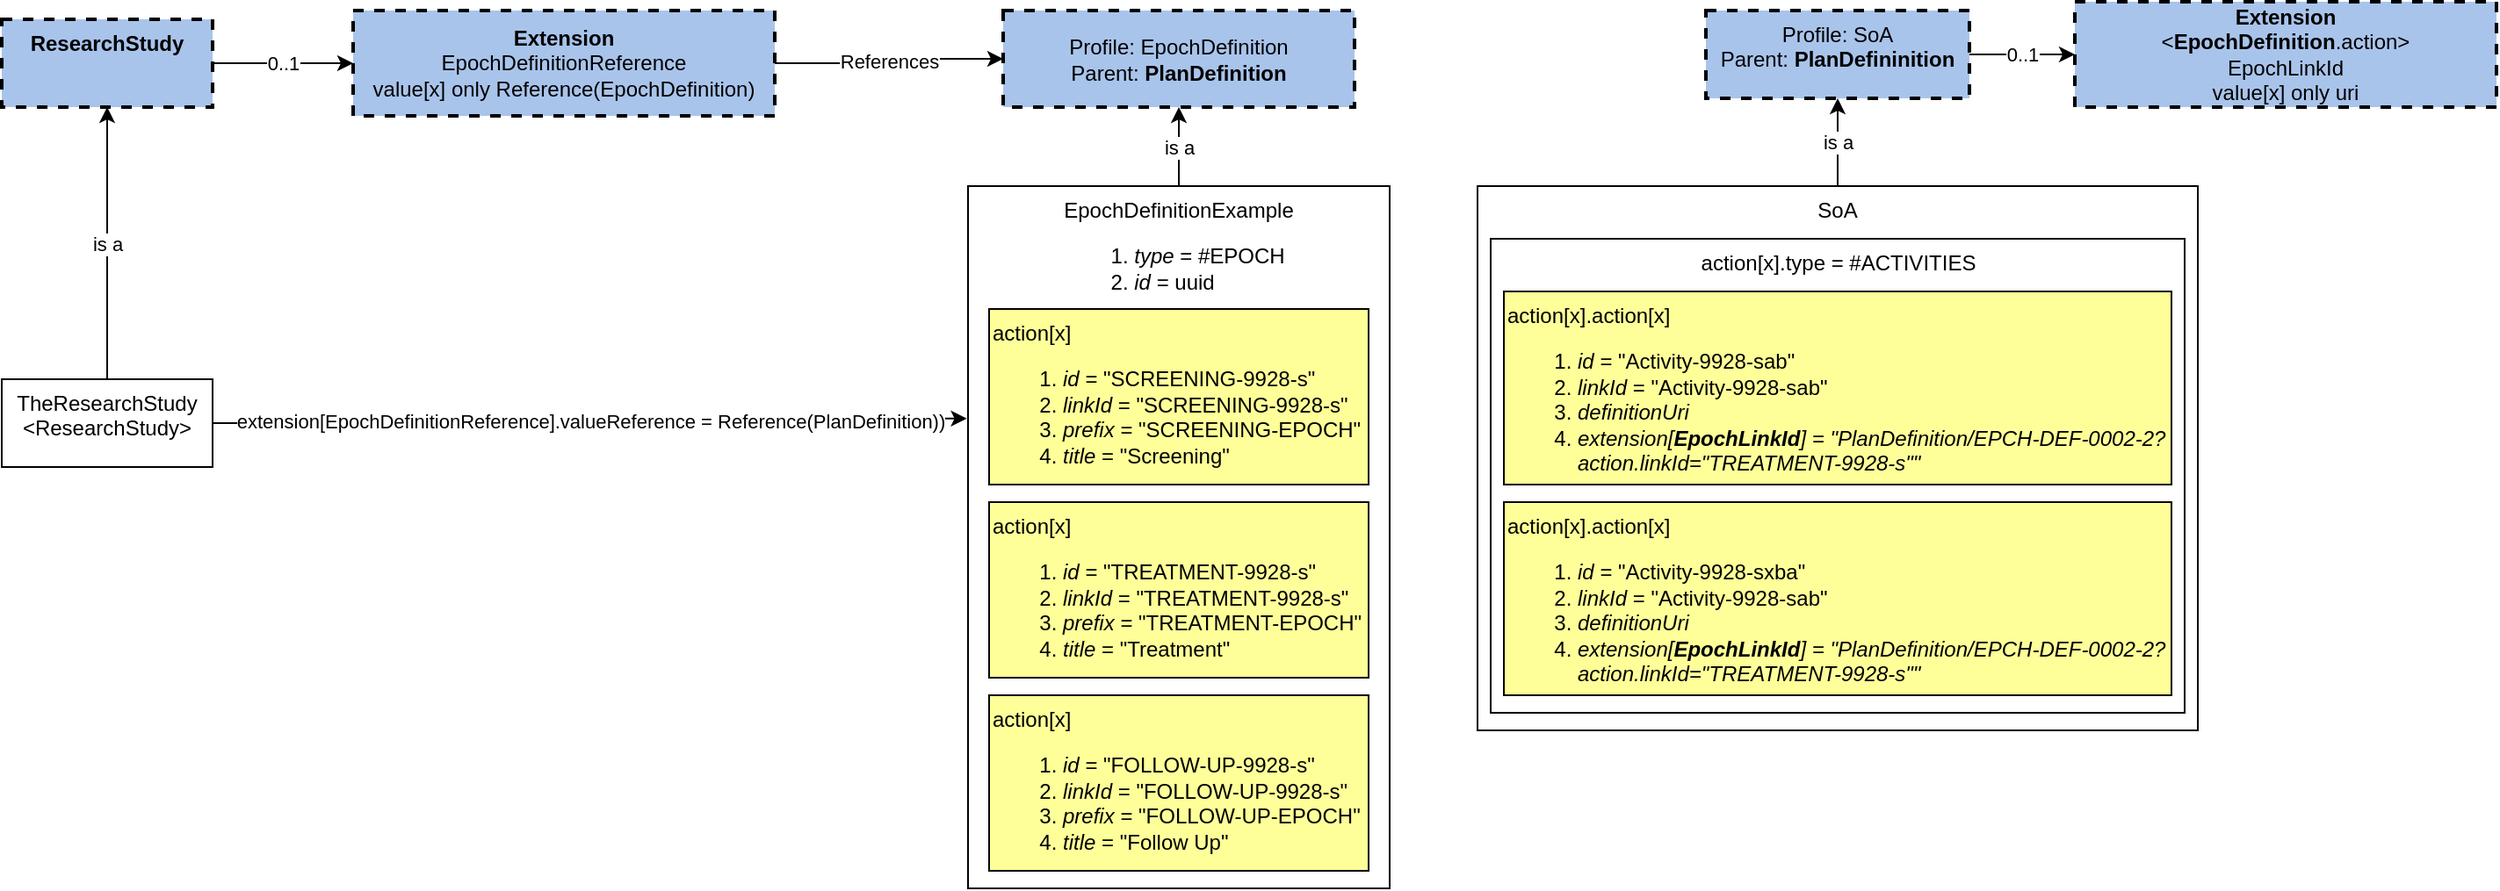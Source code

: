 <mxfile version="20.6.0" type="device" pages="3"><diagram id="yJFI-yA0n7UP5ibk2NJc" name="All"><mxGraphModel dx="1422" dy="729" grid="1" gridSize="10" guides="1" tooltips="1" connect="1" arrows="1" fold="1" page="1" pageScale="1" pageWidth="850" pageHeight="1100" math="0" shadow="0"><root><mxCell id="0"/><mxCell id="1" parent="0"/><mxCell id="IHuVixEwDcX9eoA3uj2e-9" value="extension[EpochDefinitionReference].valueReference = Reference(PlanDefinition))" style="edgeStyle=orthogonalEdgeStyle;rounded=0;orthogonalLoop=1;jettySize=auto;html=1;entryX=-0.003;entryY=0.331;entryDx=0;entryDy=0;entryPerimeter=0;" parent="1" source="IHuVixEwDcX9eoA3uj2e-6" target="IHuVixEwDcX9eoA3uj2e-1" edge="1"><mxGeometry relative="1" as="geometry"><mxPoint x="130" y="225" as="targetPoint"/><mxPoint as="offset"/></mxGeometry></mxCell><mxCell id="IHuVixEwDcX9eoA3uj2e-17" value="is a" style="edgeStyle=orthogonalEdgeStyle;rounded=0;orthogonalLoop=1;jettySize=auto;html=1;entryX=0.5;entryY=1;entryDx=0;entryDy=0;" parent="1" source="IHuVixEwDcX9eoA3uj2e-6" target="IHuVixEwDcX9eoA3uj2e-14" edge="1"><mxGeometry relative="1" as="geometry"/></mxCell><mxCell id="IHuVixEwDcX9eoA3uj2e-6" value="TheResearchStudy&lt;br&gt;&amp;lt;ResearchStudy&amp;gt;" style="rounded=0;whiteSpace=wrap;html=1;fillColor=#FFFFFF;verticalAlign=top;" parent="1" vertex="1"><mxGeometry x="20" y="230" width="120" height="50" as="geometry"/></mxCell><mxCell id="IHuVixEwDcX9eoA3uj2e-16" value="References" style="edgeStyle=orthogonalEdgeStyle;rounded=0;orthogonalLoop=1;jettySize=auto;html=1;entryX=0;entryY=0.5;entryDx=0;entryDy=0;" parent="1" source="IHuVixEwDcX9eoA3uj2e-10" target="IHuVixEwDcX9eoA3uj2e-12" edge="1"><mxGeometry relative="1" as="geometry"/></mxCell><mxCell id="IHuVixEwDcX9eoA3uj2e-10" value="&lt;b&gt;Extension&lt;/b&gt;&lt;br&gt;EpochDefinitionReference&lt;br&gt;value[x] only Reference(EpochDefinition)" style="rounded=0;whiteSpace=wrap;html=1;fillColor=#A9C4EB;strokeWidth=2;dashed=1;" parent="1" vertex="1"><mxGeometry x="220" y="20" width="240" height="60" as="geometry"/></mxCell><mxCell id="IHuVixEwDcX9eoA3uj2e-12" value="Profile: EpochDefinition&lt;br&gt;Parent: &lt;b&gt;PlanDefinition&lt;/b&gt;" style="rounded=0;whiteSpace=wrap;html=1;horizontal=1;verticalAlign=middle;strokeWidth=2;dashed=1;fillColor=#A9C4EB;" parent="1" vertex="1"><mxGeometry x="590" y="20" width="200" height="55" as="geometry"/></mxCell><mxCell id="IHuVixEwDcX9eoA3uj2e-15" value="0..1" style="edgeStyle=orthogonalEdgeStyle;rounded=0;orthogonalLoop=1;jettySize=auto;html=1;" parent="1" source="IHuVixEwDcX9eoA3uj2e-14" target="IHuVixEwDcX9eoA3uj2e-10" edge="1"><mxGeometry relative="1" as="geometry"/></mxCell><mxCell id="IHuVixEwDcX9eoA3uj2e-14" value="&lt;b&gt;ResearchStudy&lt;/b&gt;" style="rounded=0;whiteSpace=wrap;html=1;fillColor=#A9C4EB;verticalAlign=top;strokeWidth=2;dashed=1;" parent="1" vertex="1"><mxGeometry x="20" y="25" width="120" height="50" as="geometry"/></mxCell><mxCell id="IHuVixEwDcX9eoA3uj2e-20" value="is a" style="edgeStyle=orthogonalEdgeStyle;rounded=0;orthogonalLoop=1;jettySize=auto;html=1;" parent="1" source="IHuVixEwDcX9eoA3uj2e-1" target="IHuVixEwDcX9eoA3uj2e-12" edge="1"><mxGeometry relative="1" as="geometry"/></mxCell><mxCell id="IHuVixEwDcX9eoA3uj2e-1" value="EpochDefinitionExample&lt;br&gt;&lt;div style=&quot;text-align: left;&quot;&gt;&lt;span style=&quot;background-color: initial;&quot;&gt;&lt;ol&gt;&lt;li&gt;&lt;span style=&quot;background-color: initial;&quot;&gt;&lt;i&gt;type &lt;/i&gt;= #EPOCH&lt;/span&gt;&lt;/li&gt;&lt;li&gt;&lt;span style=&quot;background-color: initial;&quot;&gt;&lt;i&gt;id &lt;/i&gt;= uuid&lt;/span&gt;&lt;/li&gt;&lt;/ol&gt;&lt;/span&gt;&lt;/div&gt;" style="rounded=0;whiteSpace=wrap;html=1;horizontal=1;verticalAlign=top;movable=1;resizable=1;rotatable=1;deletable=1;editable=1;connectable=1;" parent="1" vertex="1"><mxGeometry x="570" y="120" width="240" height="400" as="geometry"/></mxCell><mxCell id="IHuVixEwDcX9eoA3uj2e-2" value="action[x]&lt;br&gt;&lt;ol&gt;&lt;li&gt;&lt;i&gt;id &lt;/i&gt;= &quot;SCREENING-9928-s&quot;&lt;/li&gt;&lt;li&gt;&lt;i&gt;linkId &lt;/i&gt;= &quot;SCREENING-9928-s&quot;&lt;/li&gt;&lt;li&gt;&lt;i&gt;prefix &lt;/i&gt;= &quot;SCREENING-EPOCH&quot;&lt;/li&gt;&lt;li&gt;&lt;i&gt;title &lt;/i&gt;= &quot;Screening&quot;&lt;/li&gt;&lt;/ol&gt;" style="rounded=0;whiteSpace=wrap;html=1;verticalAlign=top;align=left;fillColor=#FFFF99;" parent="1" vertex="1"><mxGeometry x="582" y="190" width="216.0" height="100" as="geometry"/></mxCell><mxCell id="IHuVixEwDcX9eoA3uj2e-18" value="action[x]&lt;br&gt;&lt;ol&gt;&lt;li&gt;&lt;i&gt;id &lt;/i&gt;= &quot;TREATMENT-9928-s&quot;&lt;/li&gt;&lt;li&gt;&lt;i&gt;linkId &lt;/i&gt;= &quot;TREATMENT-9928-s&quot;&lt;/li&gt;&lt;li&gt;&lt;i&gt;prefix &lt;/i&gt;= &quot;TREATMENT-EPOCH&quot;&lt;/li&gt;&lt;li&gt;&lt;i&gt;title &lt;/i&gt;= &quot;Treatment&quot;&lt;/li&gt;&lt;/ol&gt;" style="rounded=0;whiteSpace=wrap;html=1;verticalAlign=top;align=left;fillColor=#FFFF99;" parent="1" vertex="1"><mxGeometry x="582" y="300" width="216.0" height="100" as="geometry"/></mxCell><mxCell id="IHuVixEwDcX9eoA3uj2e-19" value="action[x]&lt;br&gt;&lt;ol&gt;&lt;li&gt;&lt;i&gt;id &lt;/i&gt;= &quot;FOLLOW-UP-9928-s&quot;&lt;/li&gt;&lt;li&gt;&lt;i&gt;linkId &lt;/i&gt;= &quot;FOLLOW-UP-9928-s&quot;&lt;/li&gt;&lt;li&gt;&lt;i&gt;prefix &lt;/i&gt;= &quot;FOLLOW-UP-EPOCH&quot;&lt;/li&gt;&lt;li&gt;&lt;i&gt;title &lt;/i&gt;= &quot;Follow Up&quot;&lt;/li&gt;&lt;/ol&gt;" style="rounded=0;whiteSpace=wrap;html=1;verticalAlign=top;align=left;fillColor=#FFFF99;" parent="1" vertex="1"><mxGeometry x="582" y="410" width="216.0" height="100" as="geometry"/></mxCell><mxCell id="IHuVixEwDcX9eoA3uj2e-24" value="is a" style="edgeStyle=orthogonalEdgeStyle;rounded=0;orthogonalLoop=1;jettySize=auto;html=1;entryX=0.5;entryY=1;entryDx=0;entryDy=0;" parent="1" source="IHuVixEwDcX9eoA3uj2e-21" target="IHuVixEwDcX9eoA3uj2e-26" edge="1"><mxGeometry relative="1" as="geometry"><mxPoint x="1030" y="65" as="targetPoint"/></mxGeometry></mxCell><mxCell id="IHuVixEwDcX9eoA3uj2e-25" value="&lt;b&gt;Extension&lt;br&gt;&lt;/b&gt;&amp;lt;&lt;b&gt;EpochDefinition&lt;/b&gt;.action&amp;gt;&lt;br&gt;EpochLinkId&lt;br&gt;value[x] only uri" style="rounded=0;whiteSpace=wrap;html=1;fillColor=#A9C4EB;strokeWidth=2;dashed=1;" parent="1" vertex="1"><mxGeometry x="1200" y="15" width="240" height="60" as="geometry"/></mxCell><mxCell id="IHuVixEwDcX9eoA3uj2e-27" value="0..1" style="edgeStyle=orthogonalEdgeStyle;rounded=0;orthogonalLoop=1;jettySize=auto;html=1;" parent="1" source="IHuVixEwDcX9eoA3uj2e-26" target="IHuVixEwDcX9eoA3uj2e-25" edge="1"><mxGeometry relative="1" as="geometry"><mxPoint x="1190" y="35" as="targetPoint"/></mxGeometry></mxCell><mxCell id="IHuVixEwDcX9eoA3uj2e-26" value="Profile: SoA&lt;br&gt;Parent:&amp;nbsp;&lt;b&gt;PlanDefininition&lt;/b&gt;" style="rounded=0;whiteSpace=wrap;html=1;fillColor=#A9C4EB;verticalAlign=top;strokeWidth=2;dashed=1;" parent="1" vertex="1"><mxGeometry x="990" y="20" width="150" height="50" as="geometry"/></mxCell><mxCell id="IHuVixEwDcX9eoA3uj2e-31" value="" style="group" parent="1" vertex="1" connectable="0"><mxGeometry x="860" y="120" width="410" height="310" as="geometry"/></mxCell><mxCell id="IHuVixEwDcX9eoA3uj2e-21" value="SoA&lt;br&gt;" style="rounded=0;whiteSpace=wrap;html=1;strokeWidth=1;fillColor=none;verticalAlign=top;" parent="IHuVixEwDcX9eoA3uj2e-31" vertex="1"><mxGeometry width="410" height="310" as="geometry"/></mxCell><mxCell id="IHuVixEwDcX9eoA3uj2e-29" value="action[x].type = #ACTIVITIES" style="rounded=0;whiteSpace=wrap;html=1;strokeWidth=1;fillColor=none;verticalAlign=top;" parent="IHuVixEwDcX9eoA3uj2e-31" vertex="1"><mxGeometry x="7.5" y="30" width="395" height="270" as="geometry"/></mxCell><mxCell id="IHuVixEwDcX9eoA3uj2e-28" value="action[x].action[x]&lt;br&gt;&lt;ol&gt;&lt;li&gt;&lt;i&gt;id &lt;/i&gt;= &quot;Activity-9928-sab&quot;&lt;/li&gt;&lt;li&gt;&lt;i&gt;linkId &lt;/i&gt;= &quot;Activity-9928-sab&quot;&lt;/li&gt;&lt;li&gt;&lt;i&gt;definitionUri&lt;br&gt;&lt;/i&gt;&lt;/li&gt;&lt;li&gt;&lt;i&gt;extension[&lt;b&gt;EpochLinkId&lt;/b&gt;] = &quot;PlanDefinition/EPCH-DEF-0002-2?action.linkId=&quot;TREATMENT-9928-s&quot;&quot;&amp;nbsp;&lt;/i&gt;&lt;/li&gt;&lt;/ol&gt;" style="rounded=0;whiteSpace=wrap;html=1;verticalAlign=top;align=left;fillColor=#FFFF99;" parent="IHuVixEwDcX9eoA3uj2e-31" vertex="1"><mxGeometry x="15" y="60" width="380" height="110" as="geometry"/></mxCell><mxCell id="IHuVixEwDcX9eoA3uj2e-30" value="action[x].action[x]&lt;br&gt;&lt;ol&gt;&lt;li&gt;&lt;i&gt;id &lt;/i&gt;= &quot;Activity-9928-sxba&quot;&lt;/li&gt;&lt;li&gt;&lt;i&gt;linkId &lt;/i&gt;= &quot;Activity-9928-sab&quot;&lt;/li&gt;&lt;li&gt;&lt;i&gt;definitionUri&lt;br&gt;&lt;/i&gt;&lt;/li&gt;&lt;li&gt;&lt;i&gt;extension[&lt;b&gt;EpochLinkId&lt;/b&gt;] = &quot;PlanDefinition/EPCH-DEF-0002-2?action.linkId=&quot;TREATMENT-9928-s&quot;&quot;&amp;nbsp;&lt;/i&gt;&lt;/li&gt;&lt;/ol&gt;" style="rounded=0;whiteSpace=wrap;html=1;verticalAlign=top;align=left;fillColor=#FFFF99;" parent="IHuVixEwDcX9eoA3uj2e-31" vertex="1"><mxGeometry x="15" y="180" width="380" height="110" as="geometry"/></mxCell></root></mxGraphModel></diagram><diagram name="ResearchStudy-ref-EpochDefinition" id="HjRAsde2N2r_ZTs2l4QZ"><mxGraphModel dx="1422" dy="729" grid="1" gridSize="10" guides="1" tooltips="1" connect="1" arrows="1" fold="1" page="1" pageScale="1" pageWidth="850" pageHeight="1100" math="0" shadow="0"><root><mxCell id="8fzRx-i8amFEZermURKG-0"/><mxCell id="8fzRx-i8amFEZermURKG-1" parent="8fzRx-i8amFEZermURKG-0"/><mxCell id="8fzRx-i8amFEZermURKG-2" value="extension[EpochDefinitionReference].valueReference = Reference(PlanDefinition))" style="edgeStyle=orthogonalEdgeStyle;rounded=0;orthogonalLoop=1;jettySize=auto;html=1;entryX=-0.003;entryY=0.331;entryDx=0;entryDy=0;entryPerimeter=0;" parent="8fzRx-i8amFEZermURKG-1" source="8fzRx-i8amFEZermURKG-4" target="8fzRx-i8amFEZermURKG-11" edge="1"><mxGeometry relative="1" as="geometry"><mxPoint x="130" y="225" as="targetPoint"/><mxPoint as="offset"/></mxGeometry></mxCell><mxCell id="8fzRx-i8amFEZermURKG-3" value="is a" style="edgeStyle=orthogonalEdgeStyle;rounded=0;orthogonalLoop=1;jettySize=auto;html=1;entryX=0.5;entryY=1;entryDx=0;entryDy=0;" parent="8fzRx-i8amFEZermURKG-1" source="8fzRx-i8amFEZermURKG-4" target="8fzRx-i8amFEZermURKG-9" edge="1"><mxGeometry relative="1" as="geometry"/></mxCell><mxCell id="8fzRx-i8amFEZermURKG-4" value="TheResearchStudy&lt;br&gt;&amp;lt;ResearchStudy&amp;gt;" style="rounded=0;whiteSpace=wrap;html=1;fillColor=#FFFFFF;verticalAlign=top;" parent="8fzRx-i8amFEZermURKG-1" vertex="1"><mxGeometry x="20" y="230" width="120" height="50" as="geometry"/></mxCell><mxCell id="8fzRx-i8amFEZermURKG-5" value="References" style="edgeStyle=orthogonalEdgeStyle;rounded=0;orthogonalLoop=1;jettySize=auto;html=1;entryX=0;entryY=0.5;entryDx=0;entryDy=0;" parent="8fzRx-i8amFEZermURKG-1" source="8fzRx-i8amFEZermURKG-6" target="8fzRx-i8amFEZermURKG-7" edge="1"><mxGeometry relative="1" as="geometry"/></mxCell><mxCell id="8fzRx-i8amFEZermURKG-6" value="&lt;b&gt;Extension&lt;/b&gt;&lt;br&gt;EpochDefinitionReference&lt;br&gt;value[x] only Reference(EpochDefinition)" style="rounded=0;whiteSpace=wrap;html=1;fillColor=#A9C4EB;strokeWidth=2;dashed=1;" parent="8fzRx-i8amFEZermURKG-1" vertex="1"><mxGeometry x="220" y="20" width="240" height="60" as="geometry"/></mxCell><mxCell id="8fzRx-i8amFEZermURKG-7" value="Profile: EpochDefinition&lt;br&gt;Parent: &lt;b&gt;PlanDefinition&lt;/b&gt;" style="rounded=0;whiteSpace=wrap;html=1;horizontal=1;verticalAlign=middle;strokeWidth=2;dashed=1;fillColor=#A9C4EB;" parent="8fzRx-i8amFEZermURKG-1" vertex="1"><mxGeometry x="590" y="20" width="200" height="55" as="geometry"/></mxCell><mxCell id="8fzRx-i8amFEZermURKG-8" value="0..1" style="edgeStyle=orthogonalEdgeStyle;rounded=0;orthogonalLoop=1;jettySize=auto;html=1;" parent="8fzRx-i8amFEZermURKG-1" source="8fzRx-i8amFEZermURKG-9" target="8fzRx-i8amFEZermURKG-6" edge="1"><mxGeometry relative="1" as="geometry"/></mxCell><mxCell id="8fzRx-i8amFEZermURKG-9" value="&lt;b&gt;ResearchStudy&lt;/b&gt;" style="rounded=0;whiteSpace=wrap;html=1;fillColor=#A9C4EB;verticalAlign=top;strokeWidth=2;dashed=1;" parent="8fzRx-i8amFEZermURKG-1" vertex="1"><mxGeometry x="20" y="25" width="120" height="50" as="geometry"/></mxCell><mxCell id="8fzRx-i8amFEZermURKG-10" value="is a" style="edgeStyle=orthogonalEdgeStyle;rounded=0;orthogonalLoop=1;jettySize=auto;html=1;" parent="8fzRx-i8amFEZermURKG-1" source="8fzRx-i8amFEZermURKG-11" target="8fzRx-i8amFEZermURKG-7" edge="1"><mxGeometry relative="1" as="geometry"/></mxCell><mxCell id="8fzRx-i8amFEZermURKG-11" value="EpochDefinitionExample&lt;br&gt;&lt;div style=&quot;text-align: left;&quot;&gt;&lt;span style=&quot;background-color: initial;&quot;&gt;&lt;ol&gt;&lt;li&gt;&lt;span style=&quot;background-color: initial;&quot;&gt;&lt;i&gt;type &lt;/i&gt;= #EPOCH&lt;/span&gt;&lt;/li&gt;&lt;li&gt;&lt;span style=&quot;background-color: initial;&quot;&gt;&lt;i&gt;id &lt;/i&gt;= uuid&lt;/span&gt;&lt;/li&gt;&lt;/ol&gt;&lt;/span&gt;&lt;/div&gt;" style="rounded=0;whiteSpace=wrap;html=1;horizontal=1;verticalAlign=top;movable=1;resizable=1;rotatable=1;deletable=1;editable=1;connectable=1;" parent="8fzRx-i8amFEZermURKG-1" vertex="1"><mxGeometry x="570" y="120" width="260" height="400" as="geometry"/></mxCell><mxCell id="8fzRx-i8amFEZermURKG-12" value="action[x]&lt;br&gt;&lt;ol&gt;&lt;li&gt;&lt;i&gt;id &lt;/i&gt;= &quot;SCREENING-9928-s&quot;&lt;/li&gt;&lt;li&gt;&lt;i&gt;linkId &lt;/i&gt;= &quot;SCREENING-9928-s&quot;&lt;/li&gt;&lt;li&gt;&lt;i&gt;description&amp;nbsp;&lt;/i&gt;= &quot;SCREENING-EPOCH&quot;&lt;/li&gt;&lt;li&gt;&lt;i&gt;title &lt;/i&gt;= &quot;Screening&quot;&lt;/li&gt;&lt;/ol&gt;" style="rounded=0;whiteSpace=wrap;html=1;verticalAlign=top;align=left;fillColor=#FFFF99;" parent="8fzRx-i8amFEZermURKG-1" vertex="1"><mxGeometry x="576" y="190" width="248" height="100" as="geometry"/></mxCell><mxCell id="8fzRx-i8amFEZermURKG-13" value="action[x]&lt;br&gt;&lt;ol&gt;&lt;li&gt;&lt;i&gt;id &lt;/i&gt;= &quot;TREATMENT-9928-s&quot;&lt;/li&gt;&lt;li&gt;&lt;i&gt;linkId &lt;/i&gt;= &quot;TREATMENT-9928-s&quot;&lt;/li&gt;&lt;li&gt;&lt;i&gt;&lt;i&gt;description&amp;nbsp;&lt;/i&gt;&amp;nbsp;&lt;/i&gt;= &quot;TREATMENT-EPOCH&quot;&lt;/li&gt;&lt;li&gt;&lt;i&gt;title &lt;/i&gt;= &quot;Treatment&quot;&lt;/li&gt;&lt;/ol&gt;" style="rounded=0;whiteSpace=wrap;html=1;verticalAlign=top;align=left;fillColor=#FFFF99;" parent="8fzRx-i8amFEZermURKG-1" vertex="1"><mxGeometry x="576" y="300" width="248" height="100" as="geometry"/></mxCell><mxCell id="8fzRx-i8amFEZermURKG-14" value="action[x]&lt;br&gt;&lt;ol&gt;&lt;li&gt;&lt;i&gt;id &lt;/i&gt;= &quot;FOLLOW-UP-9928-s&quot;&lt;/li&gt;&lt;li&gt;&lt;i&gt;linkId &lt;/i&gt;= &quot;FOLLOW-UP-9928-s&quot;&lt;/li&gt;&lt;li&gt;&lt;i&gt;&lt;i&gt;description&amp;nbsp;&lt;/i&gt;&amp;nbsp;&lt;/i&gt;= &quot;FOLLOW-UP-EPOCH&quot;&lt;/li&gt;&lt;li&gt;&lt;i&gt;title &lt;/i&gt;= &quot;Follow Up&quot;&lt;/li&gt;&lt;/ol&gt;" style="rounded=0;whiteSpace=wrap;html=1;verticalAlign=top;align=left;fillColor=#FFFF99;" parent="8fzRx-i8amFEZermURKG-1" vertex="1"><mxGeometry x="576" y="410" width="248" height="100" as="geometry"/></mxCell></root></mxGraphModel></diagram><diagram name="SoA-Action.Extesion-EpochId" id="YmNQaFbjGCmLGs7F54BE"><mxGraphModel dx="1053" dy="540" grid="1" gridSize="10" guides="1" tooltips="1" connect="1" arrows="1" fold="1" page="1" pageScale="1" pageWidth="850" pageHeight="1100" math="0" shadow="0"><root><mxCell id="KRw2Y74196s4ZoU-SPSD-0"/><mxCell id="KRw2Y74196s4ZoU-SPSD-1" parent="KRw2Y74196s4ZoU-SPSD-0"/><mxCell id="KRw2Y74196s4ZoU-SPSD-15" value="is a" style="edgeStyle=orthogonalEdgeStyle;rounded=0;orthogonalLoop=1;jettySize=auto;html=1;entryX=0.5;entryY=1;entryDx=0;entryDy=0;" parent="KRw2Y74196s4ZoU-SPSD-1" source="KRw2Y74196s4ZoU-SPSD-20" target="KRw2Y74196s4ZoU-SPSD-18" edge="1"><mxGeometry relative="1" as="geometry"><mxPoint x="1030" y="65" as="targetPoint"/></mxGeometry></mxCell><mxCell id="KRw2Y74196s4ZoU-SPSD-16" value="&lt;b&gt;Extension&lt;br&gt;&lt;/b&gt;&amp;lt;&lt;b&gt;EpochDefinition&lt;/b&gt;.action&amp;gt;&lt;br&gt;EpochLinkId&lt;br&gt;value[x] only uri" style="rounded=0;whiteSpace=wrap;html=1;fillColor=#A9C4EB;strokeWidth=2;dashed=1;" parent="KRw2Y74196s4ZoU-SPSD-1" vertex="1"><mxGeometry x="1300" y="15" width="240" height="60" as="geometry"/></mxCell><mxCell id="KRw2Y74196s4ZoU-SPSD-17" value="0..1" style="edgeStyle=orthogonalEdgeStyle;rounded=0;orthogonalLoop=1;jettySize=auto;html=1;" parent="KRw2Y74196s4ZoU-SPSD-1" source="KRw2Y74196s4ZoU-SPSD-18" target="KRw2Y74196s4ZoU-SPSD-16" edge="1"><mxGeometry relative="1" as="geometry"><mxPoint x="1190" y="35" as="targetPoint"/></mxGeometry></mxCell><mxCell id="KRw2Y74196s4ZoU-SPSD-18" value="Profile: SoA&lt;br&gt;Parent:&amp;nbsp;&lt;b&gt;PlanDefininition&lt;/b&gt;" style="rounded=0;whiteSpace=wrap;html=1;fillColor=#A9C4EB;verticalAlign=top;strokeWidth=2;dashed=1;" parent="KRw2Y74196s4ZoU-SPSD-1" vertex="1"><mxGeometry x="1070" y="20" width="150" height="50" as="geometry"/></mxCell><mxCell id="KRw2Y74196s4ZoU-SPSD-19" value="" style="group" parent="KRw2Y74196s4ZoU-SPSD-1" vertex="1" connectable="0"><mxGeometry x="860" y="140" width="580" height="290" as="geometry"/></mxCell><mxCell id="KRw2Y74196s4ZoU-SPSD-20" value="SoA&lt;br&gt;" style="rounded=0;whiteSpace=wrap;html=1;strokeWidth=1;fillColor=none;verticalAlign=top;" parent="KRw2Y74196s4ZoU-SPSD-19" vertex="1"><mxGeometry width="570" height="290" as="geometry"/></mxCell><mxCell id="KRw2Y74196s4ZoU-SPSD-21" value="action[x].type = #ACTIVITIES" style="rounded=0;whiteSpace=wrap;html=1;strokeWidth=1;fillColor=none;verticalAlign=top;" parent="KRw2Y74196s4ZoU-SPSD-19" vertex="1"><mxGeometry x="7.5" y="46.774" width="552.5" height="233.871" as="geometry"/></mxCell><mxCell id="KRw2Y74196s4ZoU-SPSD-22" value="action[x].action[x]&lt;br&gt;&lt;ol&gt;&lt;li&gt;&lt;i&gt;id &lt;/i&gt;= &quot;Activity-9928-sab&quot;&lt;/li&gt;&lt;li&gt;&lt;i&gt;definitionUri&lt;br&gt;&lt;/i&gt;&lt;/li&gt;&lt;li&gt;&lt;i&gt;extension[&lt;b&gt;EpochLinkId&lt;/b&gt;] = &quot;PlanDefinition/EPCH-DEF-0002-2/1.0#TREATMENT-9928-s&quot;&amp;nbsp;&lt;/i&gt;&lt;/li&gt;&lt;/ol&gt;" style="rounded=0;whiteSpace=wrap;html=1;verticalAlign=top;align=left;fillColor=#FFFF99;" parent="KRw2Y74196s4ZoU-SPSD-19" vertex="1"><mxGeometry x="15" y="74.839" width="535" height="84.194" as="geometry"/></mxCell><mxCell id="KRw2Y74196s4ZoU-SPSD-23" value="action[x].action[x]&lt;br&gt;&lt;ol&gt;&lt;li&gt;&lt;i&gt;id &lt;/i&gt;= &quot;Activity-9928-sxba&quot;&lt;/li&gt;&lt;li&gt;&lt;i&gt;definitionUri&lt;br&gt;&lt;/i&gt;&lt;/li&gt;&lt;li&gt;&lt;i&gt;extension[&lt;b&gt;EpochLinkId&lt;/b&gt;] = &quot;PlanDefinition/EPCH-DEF-0002-2/1.0#TREATMENT-9928-s&quot;&amp;nbsp;&lt;/i&gt;&lt;/li&gt;&lt;/ol&gt;" style="rounded=0;whiteSpace=wrap;html=1;verticalAlign=top;align=left;fillColor=#FFFF99;" parent="KRw2Y74196s4ZoU-SPSD-19" vertex="1"><mxGeometry x="15" y="187.097" width="535" height="84.194" as="geometry"/></mxCell><mxCell id="xLhjni-ogFn45kFr90di-0" value="EpochDefinitionExample&lt;br&gt;&lt;div style=&quot;text-align: left;&quot;&gt;&lt;span style=&quot;background-color: initial;&quot;&gt;&lt;ol&gt;&lt;li&gt;&lt;span style=&quot;background-color: initial;&quot;&gt;&lt;i&gt;type &lt;/i&gt;= #EPOCH&lt;/span&gt;&lt;/li&gt;&lt;li&gt;&lt;span style=&quot;background-color: initial;&quot;&gt;&lt;i&gt;id &lt;/i&gt;= uuid&lt;/span&gt;&lt;/li&gt;&lt;/ol&gt;&lt;/span&gt;&lt;/div&gt;" style="rounded=0;whiteSpace=wrap;html=1;horizontal=1;verticalAlign=top;movable=1;resizable=1;rotatable=1;deletable=1;editable=1;connectable=1;" parent="KRw2Y74196s4ZoU-SPSD-1" vertex="1"><mxGeometry x="540" y="90" width="260" height="400" as="geometry"/></mxCell><mxCell id="xLhjni-ogFn45kFr90di-1" value="action[x]&lt;br&gt;&lt;ol&gt;&lt;li&gt;&lt;i&gt;id &lt;/i&gt;= &quot;SCREENING-9928-s&quot;&lt;/li&gt;&lt;li&gt;&lt;i&gt;description&amp;nbsp;&lt;/i&gt;= &quot;SCREENING-EPOCH&quot;&lt;/li&gt;&lt;li&gt;&lt;i&gt;title &lt;/i&gt;= &quot;Screening&quot;&lt;/li&gt;&lt;/ol&gt;" style="rounded=0;whiteSpace=wrap;html=1;verticalAlign=top;align=left;fillColor=#FFFF99;" parent="KRw2Y74196s4ZoU-SPSD-1" vertex="1"><mxGeometry x="546" y="160" width="248" height="100" as="geometry"/></mxCell><mxCell id="xLhjni-ogFn45kFr90di-2" value="action[x]&lt;br&gt;&lt;ol&gt;&lt;li&gt;&lt;i&gt;id &lt;/i&gt;= &quot;TREATMENT-9928-s&quot;&lt;/li&gt;&lt;li&gt;&lt;i&gt;&lt;i&gt;description&amp;nbsp;&lt;/i&gt;&amp;nbsp;&lt;/i&gt;= &quot;TREATMENT-EPOCH&quot;&lt;/li&gt;&lt;li&gt;&lt;i&gt;title &lt;/i&gt;= &quot;Treatment&quot;&lt;/li&gt;&lt;/ol&gt;" style="rounded=0;whiteSpace=wrap;html=1;verticalAlign=top;align=left;fillColor=#FFFF99;" parent="KRw2Y74196s4ZoU-SPSD-1" vertex="1"><mxGeometry x="546" y="270" width="248" height="100" as="geometry"/></mxCell><mxCell id="xLhjni-ogFn45kFr90di-3" value="action[x]&lt;br&gt;&lt;ol&gt;&lt;li&gt;&lt;i&gt;id &lt;/i&gt;= &quot;FOLLOW-UP-9928-s&quot;&lt;/li&gt;&lt;li&gt;&lt;i&gt;&lt;i&gt;description&amp;nbsp;&lt;/i&gt;&amp;nbsp;&lt;/i&gt;= &quot;FOLLOW-UP-EPOCH&quot;&lt;/li&gt;&lt;li&gt;&lt;i&gt;title &lt;/i&gt;= &quot;Follow Up&quot;&lt;/li&gt;&lt;/ol&gt;" style="rounded=0;whiteSpace=wrap;html=1;verticalAlign=top;align=left;fillColor=#FFFF99;" parent="KRw2Y74196s4ZoU-SPSD-1" vertex="1"><mxGeometry x="546" y="380" width="248" height="100" as="geometry"/></mxCell><mxCell id="xLhjni-ogFn45kFr90di-4" style="edgeStyle=orthogonalEdgeStyle;rounded=0;orthogonalLoop=1;jettySize=auto;html=1;exitX=0;exitY=0.75;exitDx=0;exitDy=0;" parent="KRw2Y74196s4ZoU-SPSD-1" source="KRw2Y74196s4ZoU-SPSD-22" target="xLhjni-ogFn45kFr90di-2" edge="1"><mxGeometry relative="1" as="geometry"><Array as="points"><mxPoint x="820" y="263"/><mxPoint x="820" y="320"/></Array></mxGeometry></mxCell><mxCell id="xLhjni-ogFn45kFr90di-5" style="edgeStyle=orthogonalEdgeStyle;rounded=0;orthogonalLoop=1;jettySize=auto;html=1;exitX=0;exitY=0.75;exitDx=0;exitDy=0;entryX=1;entryY=0.5;entryDx=0;entryDy=0;" parent="KRw2Y74196s4ZoU-SPSD-1" source="KRw2Y74196s4ZoU-SPSD-23" target="xLhjni-ogFn45kFr90di-2" edge="1"><mxGeometry relative="1" as="geometry"><mxPoint x="760" y="320" as="targetPoint"/><Array as="points"><mxPoint x="820" y="383"/><mxPoint x="820" y="320"/></Array></mxGeometry></mxCell></root></mxGraphModel></diagram></mxfile>